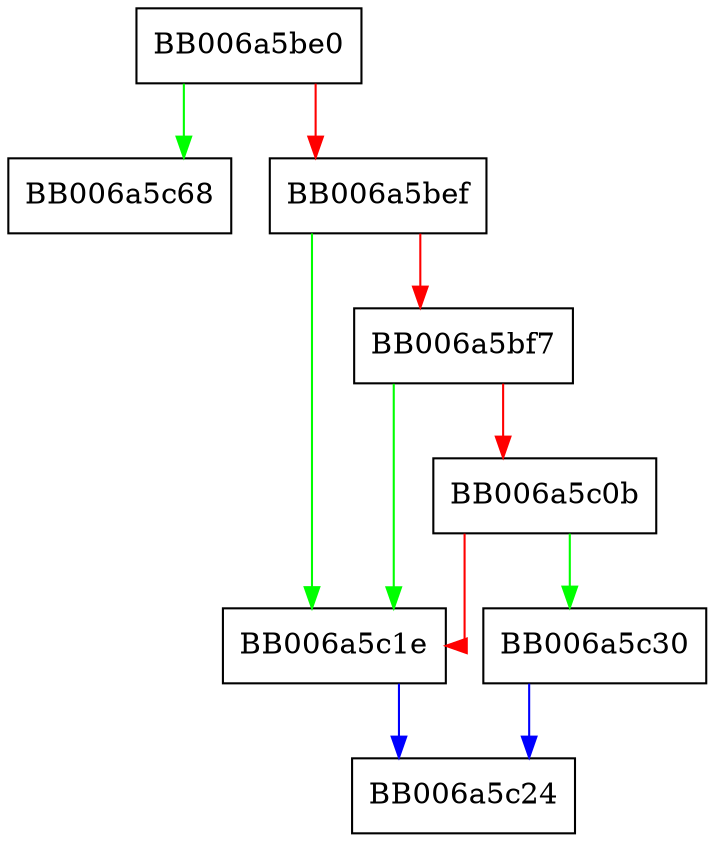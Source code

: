 digraph ossl_blake2b_get_ctx_params {
  node [shape="box"];
  graph [splines=ortho];
  BB006a5be0 -> BB006a5c68 [color="green"];
  BB006a5be0 -> BB006a5bef [color="red"];
  BB006a5bef -> BB006a5c1e [color="green"];
  BB006a5bef -> BB006a5bf7 [color="red"];
  BB006a5bf7 -> BB006a5c1e [color="green"];
  BB006a5bf7 -> BB006a5c0b [color="red"];
  BB006a5c0b -> BB006a5c30 [color="green"];
  BB006a5c0b -> BB006a5c1e [color="red"];
  BB006a5c1e -> BB006a5c24 [color="blue"];
  BB006a5c30 -> BB006a5c24 [color="blue"];
}